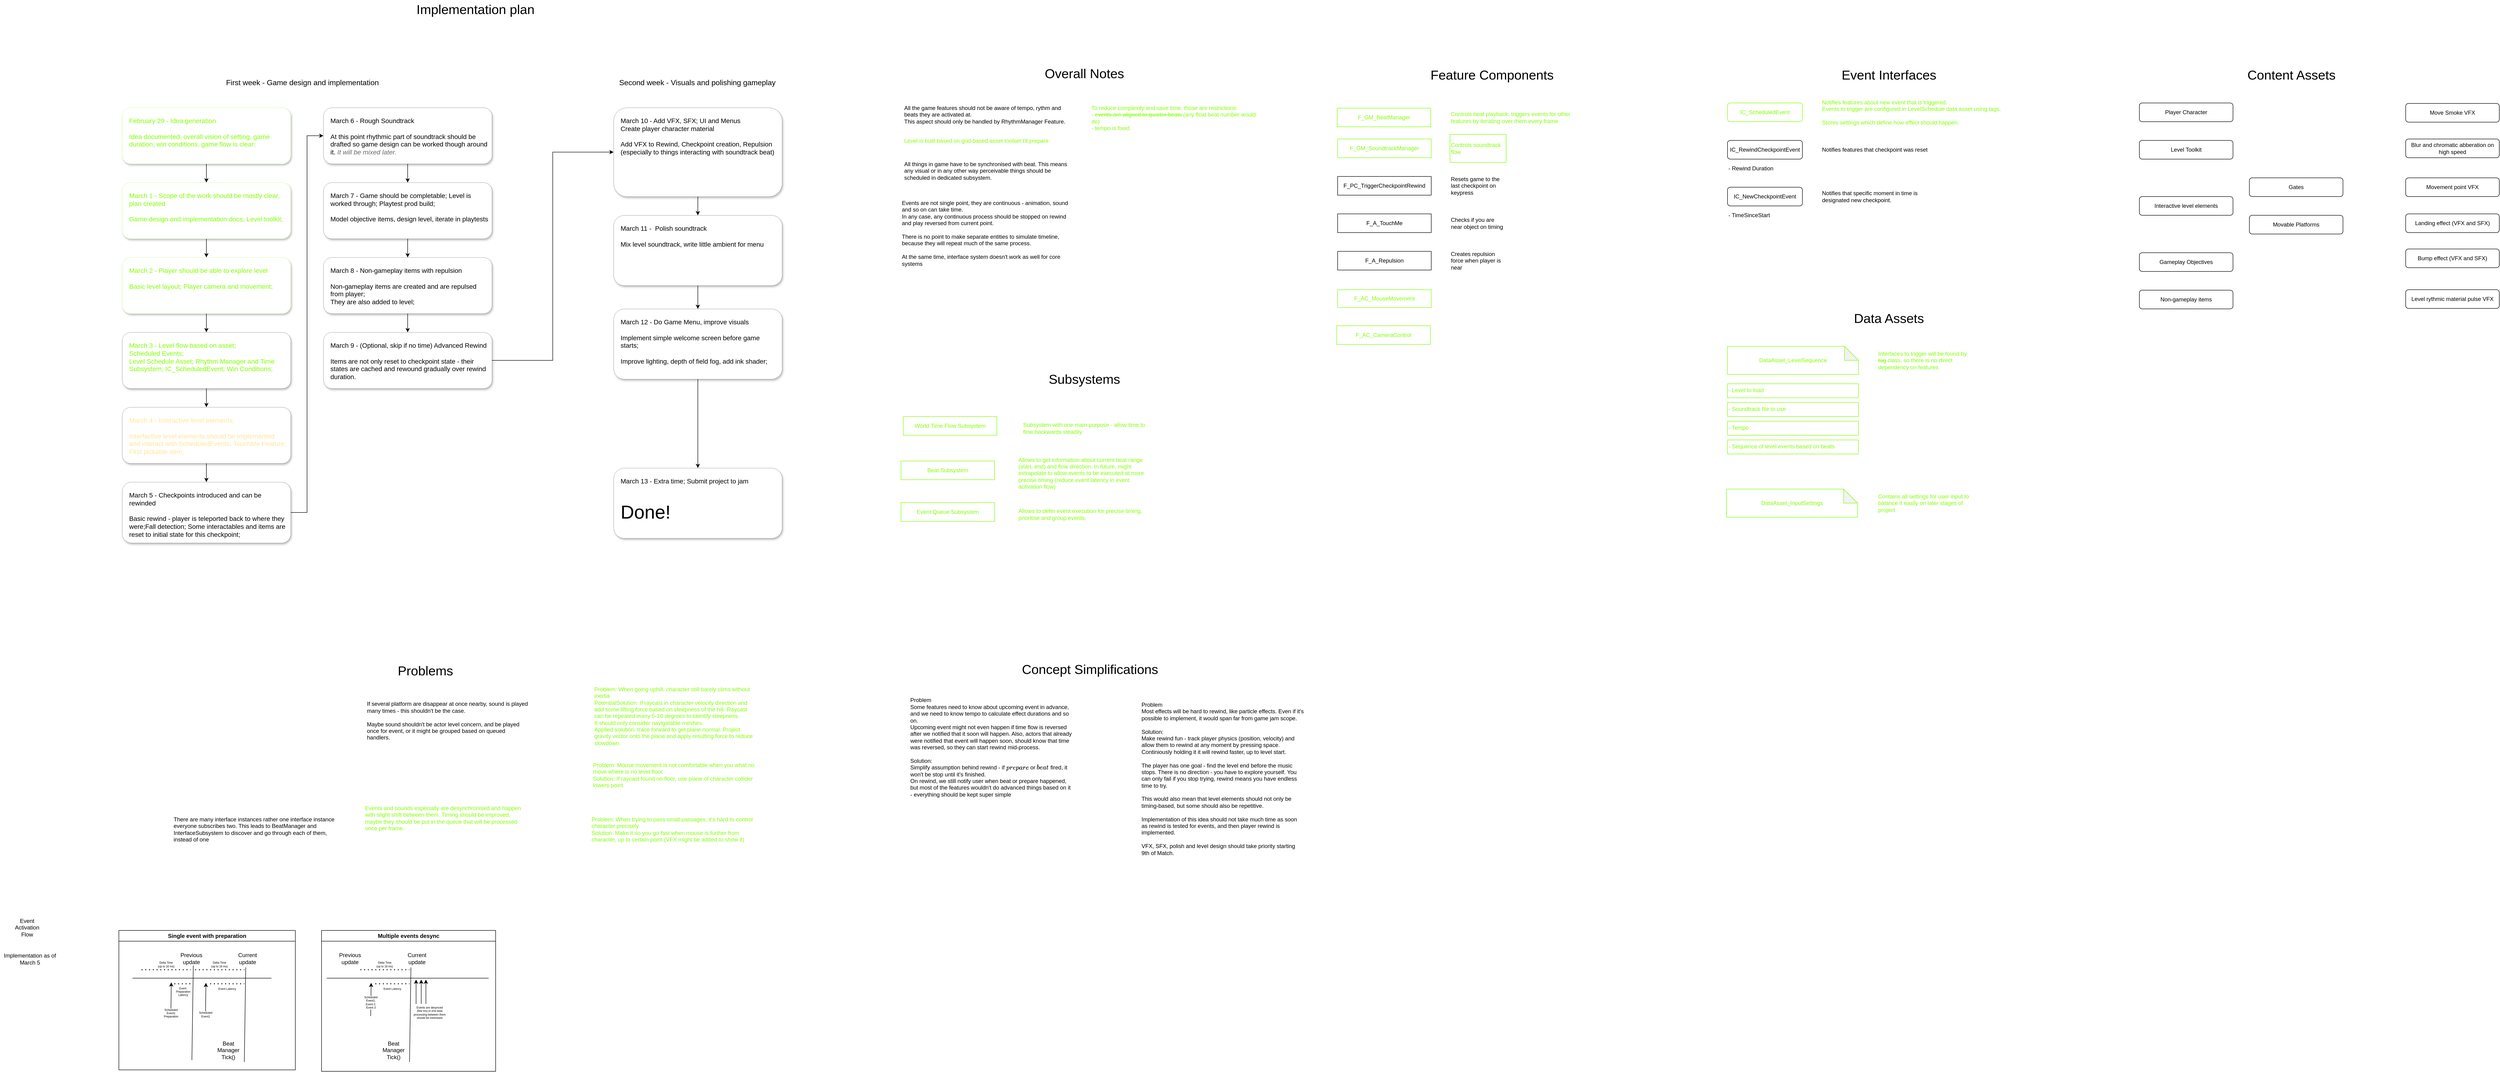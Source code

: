 <mxfile version="23.1.5" type="device">
  <diagram name="Page-1" id="owv8p-Lf1dp_q_vDyG9w">
    <mxGraphModel dx="2821" dy="2071" grid="0" gridSize="10" guides="1" tooltips="1" connect="1" arrows="1" fold="1" page="0" pageScale="1" pageWidth="850" pageHeight="1100" math="0" shadow="0">
      <root>
        <mxCell id="0" />
        <mxCell id="1" parent="0" />
        <mxCell id="0gpyr5pIwed21yI04qNp-7" value="DataAsset_LevelSequence" style="shape=note;whiteSpace=wrap;html=1;backgroundOutline=1;darkOpacity=0.05;fontColor=#80FF00;strokeColor=#80FF00;" parent="1" vertex="1">
          <mxGeometry x="1760" y="-480" width="280" height="60" as="geometry" />
        </mxCell>
        <mxCell id="0gpyr5pIwed21yI04qNp-13" value="F_GM_SoundtrackManager" style="rounded=0;whiteSpace=wrap;html=1;fontColor=#80FF00;strokeColor=#80FF00;" parent="1" vertex="1">
          <mxGeometry x="927" y="-923" width="200" height="40" as="geometry" />
        </mxCell>
        <mxCell id="0gpyr5pIwed21yI04qNp-21" value="Interfaces to trigger will be found by &lt;strike&gt;tag&lt;/strike&gt;&amp;nbsp;class, so there is no direct dependency on features" style="text;html=1;align=left;verticalAlign=middle;whiteSpace=wrap;rounded=0;fontColor=#80FF00;strokeColor=none;" parent="1" vertex="1">
          <mxGeometry x="2080" y="-480" width="210" height="60" as="geometry" />
        </mxCell>
        <mxCell id="0gpyr5pIwed21yI04qNp-25" value="IC_RewindCheckpointEvent" style="rounded=1;whiteSpace=wrap;html=1;glass=0;" parent="1" vertex="1">
          <mxGeometry x="1760" y="-920" width="160" height="40" as="geometry" />
        </mxCell>
        <mxCell id="0gpyr5pIwed21yI04qNp-26" value="F_GM_BeatManager" style="rounded=0;whiteSpace=wrap;html=1;fontColor=#80FF00;strokeColor=#80FF00;" parent="1" vertex="1">
          <mxGeometry x="926" y="-989" width="200" height="40" as="geometry" />
        </mxCell>
        <mxCell id="0gpyr5pIwed21yI04qNp-28" value="F_PC_TriggerCheckpointRewind" style="rounded=0;whiteSpace=wrap;html=1;" parent="1" vertex="1">
          <mxGeometry x="927" y="-843" width="200" height="40" as="geometry" />
        </mxCell>
        <mxCell id="0gpyr5pIwed21yI04qNp-29" value="F_A_TouchMe" style="rounded=0;whiteSpace=wrap;html=1;" parent="1" vertex="1">
          <mxGeometry x="927" y="-763" width="200" height="40" as="geometry" />
        </mxCell>
        <mxCell id="0gpyr5pIwed21yI04qNp-31" value="Checks if you are near object on timing" style="text;html=1;align=left;verticalAlign=middle;whiteSpace=wrap;rounded=0;" parent="1" vertex="1">
          <mxGeometry x="1167" y="-763" width="120" height="40" as="geometry" />
        </mxCell>
        <mxCell id="0gpyr5pIwed21yI04qNp-32" value="Resets game to the last checkpoint on keypress" style="text;html=1;align=left;verticalAlign=middle;whiteSpace=wrap;rounded=0;" parent="1" vertex="1">
          <mxGeometry x="1167" y="-853" width="120" height="60" as="geometry" />
        </mxCell>
        <mxCell id="0gpyr5pIwed21yI04qNp-33" value="Controls soundtrack flow" style="text;html=1;align=left;verticalAlign=middle;whiteSpace=wrap;rounded=0;fontColor=#80FF00;strokeColor=#80FF00;" parent="1" vertex="1">
          <mxGeometry x="1167" y="-933" width="120" height="60" as="geometry" />
        </mxCell>
        <mxCell id="0gpyr5pIwed21yI04qNp-35" value="F_A_Repulsion" style="rounded=0;whiteSpace=wrap;html=1;" parent="1" vertex="1">
          <mxGeometry x="927" y="-683" width="200" height="40" as="geometry" />
        </mxCell>
        <mxCell id="0gpyr5pIwed21yI04qNp-38" value="Creates repulsion force when player is near" style="text;html=1;align=left;verticalAlign=middle;whiteSpace=wrap;rounded=0;" parent="1" vertex="1">
          <mxGeometry x="1167" y="-683" width="120" height="40" as="geometry" />
        </mxCell>
        <mxCell id="0gpyr5pIwed21yI04qNp-39" value="IC_ScheduledEvent" style="rounded=1;whiteSpace=wrap;html=1;glass=0;strokeColor=#80FF00;fontColor=#80FF00;" parent="1" vertex="1">
          <mxGeometry x="1760" y="-1000" width="160" height="40" as="geometry" />
        </mxCell>
        <mxCell id="0gpyr5pIwed21yI04qNp-40" value="Feature Components" style="text;html=1;align=center;verticalAlign=middle;whiteSpace=wrap;rounded=0;fontSize=28;" parent="1" vertex="1">
          <mxGeometry x="1042" y="-1080" width="430" height="40" as="geometry" />
        </mxCell>
        <mxCell id="0gpyr5pIwed21yI04qNp-41" value="Event Interfaces" style="text;html=1;align=center;verticalAlign=middle;whiteSpace=wrap;rounded=0;fontSize=28;" parent="1" vertex="1">
          <mxGeometry x="1890" y="-1080" width="430" height="40" as="geometry" />
        </mxCell>
        <mxCell id="0gpyr5pIwed21yI04qNp-42" value="IC_NewCheckpointEvent" style="rounded=1;whiteSpace=wrap;html=1;glass=0;" parent="1" vertex="1">
          <mxGeometry x="1760" y="-820" width="160" height="40" as="geometry" />
        </mxCell>
        <mxCell id="0gpyr5pIwed21yI04qNp-43" value="Notifies features about new event that is triggered. &lt;br&gt;Events to trigger are configured in LevelSchedule data asset using tags.&lt;br&gt;&lt;br&gt;Stores settings which define how effect should happen." style="text;html=1;align=left;verticalAlign=middle;whiteSpace=wrap;rounded=0;fontColor=#80FF00;" parent="1" vertex="1">
          <mxGeometry x="1960" y="-1015" width="395" height="70" as="geometry" />
        </mxCell>
        <mxCell id="0gpyr5pIwed21yI04qNp-44" value="Notifies features that checkpoint was reset" style="text;html=1;align=left;verticalAlign=middle;whiteSpace=wrap;rounded=0;" parent="1" vertex="1">
          <mxGeometry x="1960" y="-920" width="250" height="40" as="geometry" />
        </mxCell>
        <mxCell id="0gpyr5pIwed21yI04qNp-45" value="Overall Notes" style="text;html=1;align=center;verticalAlign=middle;whiteSpace=wrap;rounded=0;fontSize=28;" parent="1" vertex="1">
          <mxGeometry x="266" y="-1083" width="240" height="40" as="geometry" />
        </mxCell>
        <mxCell id="0gpyr5pIwed21yI04qNp-46" value="All the game features should not be aware of tempo, rythm and beats they are activated at.&lt;br&gt;This aspect should only be handled by RhythmManager Feature." style="text;html=1;align=left;verticalAlign=top;whiteSpace=wrap;rounded=0;" parent="1" vertex="1">
          <mxGeometry x="-1" y="-1003" width="360" height="64" as="geometry" />
        </mxCell>
        <mxCell id="0gpyr5pIwed21yI04qNp-49" value="- Rewind Duration" style="text;html=1;align=left;verticalAlign=middle;whiteSpace=wrap;rounded=0;" parent="1" vertex="1">
          <mxGeometry x="1760" y="-870" width="160" height="20" as="geometry" />
        </mxCell>
        <mxCell id="0gpyr5pIwed21yI04qNp-52" value="- TimeSinceStart" style="text;html=1;align=left;verticalAlign=middle;whiteSpace=wrap;rounded=0;" parent="1" vertex="1">
          <mxGeometry x="1760" y="-770" width="160" height="20" as="geometry" />
        </mxCell>
        <mxCell id="0gpyr5pIwed21yI04qNp-53" value="Notifies that specific moment in time is designated new checkpoint." style="text;html=1;align=left;verticalAlign=middle;whiteSpace=wrap;rounded=0;" parent="1" vertex="1">
          <mxGeometry x="1960" y="-820" width="250" height="40" as="geometry" />
        </mxCell>
        <mxCell id="0gpyr5pIwed21yI04qNp-55" value="Data Assets" style="text;html=1;align=center;verticalAlign=middle;whiteSpace=wrap;rounded=0;fontSize=28;" parent="1" vertex="1">
          <mxGeometry x="1890" y="-560" width="430" height="40" as="geometry" />
        </mxCell>
        <mxCell id="0gpyr5pIwed21yI04qNp-56" value="Content Assets" style="text;html=1;align=center;verticalAlign=middle;whiteSpace=wrap;rounded=0;fontSize=28;" parent="1" vertex="1">
          <mxGeometry x="2750" y="-1080" width="430" height="40" as="geometry" />
        </mxCell>
        <mxCell id="0gpyr5pIwed21yI04qNp-57" value="Player Character" style="rounded=1;whiteSpace=wrap;html=1;" parent="1" vertex="1">
          <mxGeometry x="2640" y="-1000" width="200" height="40" as="geometry" />
        </mxCell>
        <mxCell id="0gpyr5pIwed21yI04qNp-58" value="Level Toolkit" style="rounded=1;whiteSpace=wrap;html=1;" parent="1" vertex="1">
          <mxGeometry x="2640" y="-920" width="200" height="40" as="geometry" />
        </mxCell>
        <mxCell id="0gpyr5pIwed21yI04qNp-59" value="Non-gameplay items" style="rounded=1;whiteSpace=wrap;html=1;" parent="1" vertex="1">
          <mxGeometry x="2640" y="-600" width="200" height="40" as="geometry" />
        </mxCell>
        <mxCell id="0gpyr5pIwed21yI04qNp-60" value="Gameplay Objectives" style="rounded=1;whiteSpace=wrap;html=1;" parent="1" vertex="1">
          <mxGeometry x="2640" y="-680" width="200" height="40" as="geometry" />
        </mxCell>
        <mxCell id="0gpyr5pIwed21yI04qNp-61" value="Movable Platforms" style="rounded=1;whiteSpace=wrap;html=1;" parent="1" vertex="1">
          <mxGeometry x="2875" y="-760" width="200" height="40" as="geometry" />
        </mxCell>
        <mxCell id="0gpyr5pIwed21yI04qNp-62" value="Gates" style="rounded=1;whiteSpace=wrap;html=1;" parent="1" vertex="1">
          <mxGeometry x="2875" y="-840" width="200" height="40" as="geometry" />
        </mxCell>
        <mxCell id="0gpyr5pIwed21yI04qNp-63" value="Level is built based on grid-based asset toolset I&#39;ll prepare." style="text;html=1;align=left;verticalAlign=top;whiteSpace=wrap;rounded=0;fontColor=#80FF00;" parent="1" vertex="1">
          <mxGeometry x="-1" y="-933" width="360" height="50" as="geometry" />
        </mxCell>
        <mxCell id="0gpyr5pIwed21yI04qNp-64" value="Implementation plan" style="text;html=1;align=center;verticalAlign=middle;whiteSpace=wrap;rounded=0;fontSize=28;" parent="1" vertex="1">
          <mxGeometry x="-1070" y="-1220" width="310" height="40" as="geometry" />
        </mxCell>
        <mxCell id="0gpyr5pIwed21yI04qNp-78" style="edgeStyle=orthogonalEdgeStyle;rounded=0;orthogonalLoop=1;jettySize=auto;html=1;" parent="1" source="0gpyr5pIwed21yI04qNp-66" target="0gpyr5pIwed21yI04qNp-67" edge="1">
          <mxGeometry relative="1" as="geometry" />
        </mxCell>
        <mxCell id="0gpyr5pIwed21yI04qNp-66" value="&lt;font color=&quot;#80ff00&quot; style=&quot;font-size: 14px;&quot;&gt;&lt;font style=&quot;font-size: 14px;&quot;&gt;February 29 - Idea generation&lt;/font&gt;&lt;br&gt;&lt;br&gt;Idea documented, overall vision of setting, game duration, win conditions, game flow is clear;&lt;/font&gt;" style="text;html=1;align=left;verticalAlign=top;whiteSpace=wrap;rounded=1;fontSize=14;fillColor=default;glass=0;shadow=1;strokeColor=#80FF00;strokeWidth=0.25;spacingTop=5;spacing=10;spacingLeft=5;" parent="1" vertex="1">
          <mxGeometry x="-1670" y="-990" width="360" height="120" as="geometry" />
        </mxCell>
        <mxCell id="0gpyr5pIwed21yI04qNp-79" style="edgeStyle=orthogonalEdgeStyle;rounded=0;orthogonalLoop=1;jettySize=auto;html=1;" parent="1" source="0gpyr5pIwed21yI04qNp-67" target="0gpyr5pIwed21yI04qNp-68" edge="1">
          <mxGeometry relative="1" as="geometry" />
        </mxCell>
        <mxCell id="0gpyr5pIwed21yI04qNp-67" value="&lt;font color=&quot;#80ff00&quot;&gt;&lt;font style=&quot;font-size: 14px;&quot;&gt;March 1 - &lt;/font&gt;&lt;font style=&quot;font-size: 14px;&quot;&gt;Scope of the work should be mostly clear, plan created&lt;/font&gt;&lt;br&gt;&lt;br&gt;Game design and implementation docs, Level toolkit;&lt;/font&gt;&lt;div&gt;&lt;br&gt;&lt;/div&gt;" style="text;html=1;align=left;verticalAlign=top;whiteSpace=wrap;rounded=1;fontSize=14;fillColor=default;glass=0;shadow=1;strokeColor=#80FF00;strokeWidth=0.25;spacingTop=5;spacing=10;spacingLeft=5;" parent="1" vertex="1">
          <mxGeometry x="-1670" y="-830" width="360" height="120" as="geometry" />
        </mxCell>
        <mxCell id="0gpyr5pIwed21yI04qNp-80" style="edgeStyle=orthogonalEdgeStyle;rounded=0;orthogonalLoop=1;jettySize=auto;html=1;" parent="1" source="0gpyr5pIwed21yI04qNp-68" target="0gpyr5pIwed21yI04qNp-70" edge="1">
          <mxGeometry relative="1" as="geometry" />
        </mxCell>
        <mxCell id="0gpyr5pIwed21yI04qNp-68" value="&lt;font color=&quot;#80ff00&quot;&gt;March 2 - Player should be able to explore level&lt;br&gt;&lt;br&gt;Basic level layout; Player camera and movement; &lt;/font&gt;&lt;div&gt;&lt;br&gt;&lt;/div&gt;" style="text;html=1;align=left;verticalAlign=top;whiteSpace=wrap;rounded=1;fontSize=14;fillColor=default;glass=0;shadow=1;strokeColor=#80FF00;strokeWidth=0.25;spacingTop=5;spacing=10;spacingLeft=5;" parent="1" vertex="1">
          <mxGeometry x="-1670" y="-670" width="360" height="120" as="geometry" />
        </mxCell>
        <mxCell id="0gpyr5pIwed21yI04qNp-81" style="edgeStyle=orthogonalEdgeStyle;rounded=0;orthogonalLoop=1;jettySize=auto;html=1;" parent="1" source="0gpyr5pIwed21yI04qNp-70" target="0gpyr5pIwed21yI04qNp-72" edge="1">
          <mxGeometry relative="1" as="geometry" />
        </mxCell>
        <mxCell id="0gpyr5pIwed21yI04qNp-70" value="&lt;font color=&quot;#80ff00&quot;&gt;March 3 - Level flow based on asset;&lt;br&gt;Scheduled Events;&lt;/font&gt;&amp;nbsp;&lt;br&gt;&lt;font color=&quot;#80ff00&quot;&gt;Level Schedule Asset; Rhythm Manager and Time Subsystem; IC_ScheduledEvent; Win Conditions;&amp;nbsp;&lt;/font&gt;" style="text;html=1;align=left;verticalAlign=top;whiteSpace=wrap;rounded=1;fontSize=14;fillColor=default;glass=0;shadow=1;strokeColor=default;strokeWidth=0.25;spacingTop=5;spacing=10;spacingLeft=5;" parent="1" vertex="1">
          <mxGeometry x="-1670" y="-510" width="360" height="120" as="geometry" />
        </mxCell>
        <mxCell id="0gpyr5pIwed21yI04qNp-85" style="edgeStyle=orthogonalEdgeStyle;rounded=0;orthogonalLoop=1;jettySize=auto;html=1;" parent="1" source="0gpyr5pIwed21yI04qNp-72" target="0gpyr5pIwed21yI04qNp-84" edge="1">
          <mxGeometry relative="1" as="geometry" />
        </mxCell>
        <mxCell id="0gpyr5pIwed21yI04qNp-72" value="March 4 - Interactive level elements;&lt;br&gt;&lt;br&gt;Interfactive level elements should be implemented and interact with ScheduledEvents; TouchMe Feature; First pickable item;" style="text;html=1;align=left;verticalAlign=top;whiteSpace=wrap;rounded=1;fontSize=14;fillColor=default;glass=0;shadow=1;strokeColor=default;strokeWidth=0.25;spacingTop=5;spacing=10;spacingLeft=5;fontColor=#FFE599;" parent="1" vertex="1">
          <mxGeometry x="-1670" y="-350" width="360" height="120" as="geometry" />
        </mxCell>
        <mxCell id="0gpyr5pIwed21yI04qNp-75" value="Interactive level elements" style="rounded=1;whiteSpace=wrap;html=1;" parent="1" vertex="1">
          <mxGeometry x="2640" y="-800" width="200" height="40" as="geometry" />
        </mxCell>
        <mxCell id="0gpyr5pIwed21yI04qNp-82" value="First week - Game design and implementation" style="text;html=1;align=left;verticalAlign=top;whiteSpace=wrap;rounded=0;fontSize=16;" parent="1" vertex="1">
          <mxGeometry x="-1450" y="-1060" width="360" height="40" as="geometry" />
        </mxCell>
        <mxCell id="0gpyr5pIwed21yI04qNp-83" value="Second week - Visuals and polishing gameplay" style="text;html=1;align=left;verticalAlign=top;whiteSpace=wrap;rounded=0;fontSize=16;" parent="1" vertex="1">
          <mxGeometry x="-610" y="-1060" width="360" height="40" as="geometry" />
        </mxCell>
        <mxCell id="0gpyr5pIwed21yI04qNp-87" style="edgeStyle=orthogonalEdgeStyle;rounded=0;orthogonalLoop=1;jettySize=auto;html=1;entryX=0;entryY=0.5;entryDx=0;entryDy=0;" parent="1" source="0gpyr5pIwed21yI04qNp-84" target="0gpyr5pIwed21yI04qNp-88" edge="1">
          <mxGeometry relative="1" as="geometry">
            <mxPoint x="-1190" y="-930" as="targetPoint" />
          </mxGeometry>
        </mxCell>
        <mxCell id="0gpyr5pIwed21yI04qNp-84" value="March 5 - Checkpoints introduced and can be rewinded&lt;br&gt;&lt;br&gt;Basic rewind - player is teleported back to where they were;Fall detection;&amp;nbsp;Some interactables and items are reset to initial state for this checkpoint;" style="text;html=1;align=left;verticalAlign=top;whiteSpace=wrap;rounded=1;fontSize=14;fillColor=default;glass=0;shadow=1;strokeColor=default;strokeWidth=0.25;spacingTop=5;spacing=10;spacingLeft=5;" parent="1" vertex="1">
          <mxGeometry x="-1670" y="-190" width="360" height="130" as="geometry" />
        </mxCell>
        <mxCell id="0gpyr5pIwed21yI04qNp-107" style="edgeStyle=orthogonalEdgeStyle;rounded=0;orthogonalLoop=1;jettySize=auto;html=1;" parent="1" source="0gpyr5pIwed21yI04qNp-88" target="0gpyr5pIwed21yI04qNp-104" edge="1">
          <mxGeometry relative="1" as="geometry" />
        </mxCell>
        <mxCell id="0gpyr5pIwed21yI04qNp-88" value="March 6 - Rough Soundtrack&lt;br&gt;&lt;br&gt;At this point rhythmic part of soundtrack should be drafted so game design can be worked though around it.&amp;nbsp;&lt;i&gt;&lt;font color=&quot;#696969&quot;&gt;It will be mixed later.&lt;/font&gt;&lt;/i&gt;&lt;br&gt;&lt;div&gt;&lt;br&gt;&lt;/div&gt;" style="text;html=1;align=left;verticalAlign=top;whiteSpace=wrap;rounded=1;fontSize=14;fillColor=default;glass=0;shadow=1;strokeColor=default;strokeWidth=0.25;spacingTop=5;spacing=10;spacingLeft=5;" parent="1" vertex="1">
          <mxGeometry x="-1240" y="-990" width="360" height="120" as="geometry" />
        </mxCell>
        <mxCell id="0gpyr5pIwed21yI04qNp-92" style="edgeStyle=orthogonalEdgeStyle;rounded=0;orthogonalLoop=1;jettySize=auto;html=1;entryX=0.5;entryY=0;entryDx=0;entryDy=0;" parent="1" source="0gpyr5pIwed21yI04qNp-90" target="0gpyr5pIwed21yI04qNp-93" edge="1">
          <mxGeometry relative="1" as="geometry">
            <mxPoint x="-1060" y="-670" as="targetPoint" />
          </mxGeometry>
        </mxCell>
        <mxCell id="0gpyr5pIwed21yI04qNp-90" value="March 8 - Non-gameplay items with repulsion&lt;br&gt;&lt;br&gt;Non-gameplay items are created and are repulsed from player;&lt;br&gt;They are also added to level;" style="text;html=1;align=left;verticalAlign=top;whiteSpace=wrap;rounded=1;fontSize=14;fillColor=default;glass=0;shadow=1;strokeColor=default;strokeWidth=0.25;spacingTop=5;spacing=10;spacingLeft=5;" parent="1" vertex="1">
          <mxGeometry x="-1240" y="-670" width="360" height="120" as="geometry" />
        </mxCell>
        <mxCell id="0gpyr5pIwed21yI04qNp-110" style="edgeStyle=orthogonalEdgeStyle;rounded=0;orthogonalLoop=1;jettySize=auto;html=1;entryX=0;entryY=0.5;entryDx=0;entryDy=0;" parent="1" source="0gpyr5pIwed21yI04qNp-93" target="0gpyr5pIwed21yI04qNp-109" edge="1">
          <mxGeometry relative="1" as="geometry" />
        </mxCell>
        <mxCell id="0gpyr5pIwed21yI04qNp-93" value="March 9 - (Optional, skip if no time) Advanced Rewind&lt;br&gt;&lt;br&gt;Items are not only reset to checkpoint state - their states are cached and rewound gradually over rewind duration." style="text;html=1;align=left;verticalAlign=top;whiteSpace=wrap;rounded=1;fontSize=14;fillColor=default;glass=0;shadow=1;strokeColor=default;strokeWidth=0.25;spacingTop=5;spacing=10;spacingLeft=5;" parent="1" vertex="1">
          <mxGeometry x="-1240" y="-510" width="360" height="120" as="geometry" />
        </mxCell>
        <mxCell id="0gpyr5pIwed21yI04qNp-94" value="All things in game have to be synchronised with beat. This means any visual or in any other way perceivable things should be scheduled in dedicated subsystem." style="text;html=1;align=left;verticalAlign=top;whiteSpace=wrap;rounded=0;" parent="1" vertex="1">
          <mxGeometry x="-1" y="-883" width="360" height="60" as="geometry" />
        </mxCell>
        <mxCell id="0gpyr5pIwed21yI04qNp-96" value="- Level to load&lt;div&gt;&lt;br&gt;&lt;/div&gt;" style="text;html=1;align=left;verticalAlign=top;whiteSpace=wrap;rounded=0;fontColor=#80FF00;strokeColor=#80FF00;" parent="1" vertex="1">
          <mxGeometry x="1760" y="-400" width="280" height="30" as="geometry" />
        </mxCell>
        <mxCell id="0gpyr5pIwed21yI04qNp-97" value="- Soundtrack file to use" style="text;html=1;align=left;verticalAlign=top;whiteSpace=wrap;rounded=0;fontColor=#80FF00;strokeColor=#80FF00;" parent="1" vertex="1">
          <mxGeometry x="1760" y="-360" width="280" height="30" as="geometry" />
        </mxCell>
        <mxCell id="0gpyr5pIwed21yI04qNp-98" value="- Sequence of level events based on beats" style="text;html=1;align=left;verticalAlign=top;whiteSpace=wrap;rounded=0;fontColor=#80FF00;strokeColor=#80FF00;" parent="1" vertex="1">
          <mxGeometry x="1760" y="-280" width="280" height="30" as="geometry" />
        </mxCell>
        <mxCell id="0gpyr5pIwed21yI04qNp-99" value="- Tempo" style="text;html=1;align=left;verticalAlign=top;whiteSpace=wrap;rounded=0;fontColor=#80FF00;strokeColor=#80FF00;" parent="1" vertex="1">
          <mxGeometry x="1760" y="-320" width="280" height="30" as="geometry" />
        </mxCell>
        <mxCell id="0gpyr5pIwed21yI04qNp-100" value="To reduce complexity and save time, those are restrictions:&lt;br&gt;-&amp;nbsp;&lt;strike&gt;events are aligned to quarter beats&lt;/strike&gt;&amp;nbsp;(any float beat number would do)&lt;br&gt;- tempo is fixed&amp;nbsp;" style="text;html=1;align=left;verticalAlign=top;whiteSpace=wrap;rounded=0;fontColor=#80FF00;" parent="1" vertex="1">
          <mxGeometry x="399" y="-1003" width="360" height="67" as="geometry" />
        </mxCell>
        <mxCell id="0gpyr5pIwed21yI04qNp-108" value="" style="edgeStyle=orthogonalEdgeStyle;rounded=0;orthogonalLoop=1;jettySize=auto;html=1;" parent="1" source="0gpyr5pIwed21yI04qNp-104" target="0gpyr5pIwed21yI04qNp-90" edge="1">
          <mxGeometry relative="1" as="geometry" />
        </mxCell>
        <mxCell id="0gpyr5pIwed21yI04qNp-104" value="March 7 - Game should be completable; Level is worked through; Playtest prod build;&lt;br&gt;&lt;div&gt;&lt;br&gt;&lt;/div&gt;&lt;div&gt;Model objective items, design level, iterate in playtests&lt;/div&gt;" style="text;html=1;align=left;verticalAlign=top;whiteSpace=wrap;rounded=1;fontSize=14;fillColor=default;glass=0;shadow=1;strokeColor=default;strokeWidth=0.25;spacingTop=5;spacing=10;spacingLeft=5;" parent="1" vertex="1">
          <mxGeometry x="-1240" y="-830" width="360" height="120" as="geometry" />
        </mxCell>
        <mxCell id="0gpyr5pIwed21yI04qNp-115" style="edgeStyle=orthogonalEdgeStyle;rounded=0;orthogonalLoop=1;jettySize=auto;html=1;entryX=0.5;entryY=0;entryDx=0;entryDy=0;" parent="1" source="0gpyr5pIwed21yI04qNp-109" target="0gpyr5pIwed21yI04qNp-113" edge="1">
          <mxGeometry relative="1" as="geometry" />
        </mxCell>
        <mxCell id="0gpyr5pIwed21yI04qNp-109" value="March 10 - Add VFX, SFX; UI and Menus&lt;br&gt;Create player character material&lt;br&gt;&lt;br&gt;Add VFX to Rewind, Checkpoint creation, Repulsion (especially to things interacting with soundtrack beat)&lt;br&gt;&lt;div&gt;&lt;br&gt;&lt;/div&gt;" style="text;html=1;align=left;verticalAlign=top;whiteSpace=wrap;rounded=1;fontSize=14;fillColor=default;glass=0;shadow=1;strokeColor=default;strokeWidth=0.25;spacingTop=5;spacing=10;spacingLeft=5;" parent="1" vertex="1">
          <mxGeometry x="-620" y="-990" width="360" height="190" as="geometry" />
        </mxCell>
        <mxCell id="0gpyr5pIwed21yI04qNp-118" style="edgeStyle=orthogonalEdgeStyle;rounded=0;orthogonalLoop=1;jettySize=auto;html=1;entryX=0.5;entryY=0;entryDx=0;entryDy=0;" parent="1" source="0gpyr5pIwed21yI04qNp-113" target="0gpyr5pIwed21yI04qNp-116" edge="1">
          <mxGeometry relative="1" as="geometry" />
        </mxCell>
        <mxCell id="0gpyr5pIwed21yI04qNp-113" value="March 11 -&amp;nbsp; Polish soundtrack&lt;br&gt;&lt;br&gt;Mix level soundtrack, write little ambient for menu" style="text;html=1;align=left;verticalAlign=top;whiteSpace=wrap;rounded=1;fontSize=14;fillColor=default;glass=0;shadow=1;strokeColor=default;strokeWidth=0.25;spacingTop=5;spacing=10;spacingLeft=5;" parent="1" vertex="1">
          <mxGeometry x="-620" y="-760" width="360" height="150" as="geometry" />
        </mxCell>
        <mxCell id="0gpyr5pIwed21yI04qNp-119" style="edgeStyle=orthogonalEdgeStyle;rounded=0;orthogonalLoop=1;jettySize=auto;html=1;entryX=0.5;entryY=0;entryDx=0;entryDy=0;" parent="1" source="0gpyr5pIwed21yI04qNp-116" target="0gpyr5pIwed21yI04qNp-120" edge="1">
          <mxGeometry relative="1" as="geometry">
            <mxPoint x="-440" y="-220" as="targetPoint" />
          </mxGeometry>
        </mxCell>
        <mxCell id="0gpyr5pIwed21yI04qNp-116" value="March 12 - Do Game Menu, improve visuals&lt;br&gt;&lt;br&gt;&lt;div&gt;Implement simple welcome screen before game starts;&lt;/div&gt;&lt;div&gt;&lt;br&gt;&lt;/div&gt;&lt;div&gt;Improve lighting, depth of field fog, add ink shader;&lt;br&gt;&lt;/div&gt;" style="text;html=1;align=left;verticalAlign=top;whiteSpace=wrap;rounded=1;fontSize=14;fillColor=default;glass=0;shadow=1;strokeColor=default;strokeWidth=0.25;spacingTop=5;spacing=10;spacingLeft=5;" parent="1" vertex="1">
          <mxGeometry x="-620" y="-560" width="360" height="150" as="geometry" />
        </mxCell>
        <mxCell id="0gpyr5pIwed21yI04qNp-120" value="March 13&amp;nbsp;- Extra time; Submit project to jam&lt;br&gt;&lt;br&gt;&lt;br&gt;&lt;div style=&quot;&quot;&gt;&lt;span style=&quot;background-color: initial; font-size: 40px;&quot;&gt;Done!&lt;/span&gt;&lt;/div&gt;" style="text;html=1;align=left;verticalAlign=top;whiteSpace=wrap;rounded=1;fontSize=14;fillColor=default;glass=0;shadow=1;strokeColor=default;strokeWidth=0.25;spacingTop=5;spacing=10;spacingLeft=5;" parent="1" vertex="1">
          <mxGeometry x="-620" y="-220" width="360" height="150" as="geometry" />
        </mxCell>
        <mxCell id="EbccCRgriFr5bWuw-MQq-2" value="F_AC_MouseMovement" style="rounded=0;whiteSpace=wrap;html=1;strokeColor=#80FF00;fontColor=#80FF00;" parent="1" vertex="1">
          <mxGeometry x="927" y="-601" width="200" height="38" as="geometry" />
        </mxCell>
        <mxCell id="EbccCRgriFr5bWuw-MQq-3" value="F_AC_CameraControl" style="rounded=0;whiteSpace=wrap;html=1;strokeColor=#80FF00;fontColor=#80FF00;" parent="1" vertex="1">
          <mxGeometry x="925" y="-524" width="200" height="40" as="geometry" />
        </mxCell>
        <mxCell id="EbccCRgriFr5bWuw-MQq-4" value="Controls beat playback, triggers events for other features by iterating over them every frame" style="text;html=1;align=left;verticalAlign=middle;whiteSpace=wrap;rounded=0;fontColor=#80FF00;" parent="1" vertex="1">
          <mxGeometry x="1167" y="-999" width="279" height="60" as="geometry" />
        </mxCell>
        <mxCell id="EbccCRgriFr5bWuw-MQq-5" value="DataAsset_InputSettings" style="shape=note;whiteSpace=wrap;html=1;backgroundOutline=1;darkOpacity=0.05;fontColor=#80FF00;strokeColor=#80FF00;" parent="1" vertex="1">
          <mxGeometry x="1758" y="-175" width="280" height="60" as="geometry" />
        </mxCell>
        <mxCell id="EbccCRgriFr5bWuw-MQq-6" value="Contains all settings for user input to balance it easily on later stages of project" style="text;html=1;align=left;verticalAlign=middle;whiteSpace=wrap;rounded=0;fontColor=#80FF00;strokeColor=none;" parent="1" vertex="1">
          <mxGeometry x="2080" y="-175" width="210" height="60" as="geometry" />
        </mxCell>
        <mxCell id="EbccCRgriFr5bWuw-MQq-7" value="Subsystems" style="text;html=1;align=center;verticalAlign=middle;whiteSpace=wrap;rounded=0;fontSize=28;" parent="1" vertex="1">
          <mxGeometry x="171" y="-430" width="430" height="40" as="geometry" />
        </mxCell>
        <mxCell id="EbccCRgriFr5bWuw-MQq-8" value="World Time Flow Subsystem" style="rounded=0;whiteSpace=wrap;html=1;fontColor=#80FF00;strokeColor=#80FF00;" parent="1" vertex="1">
          <mxGeometry x="-1" y="-330" width="200" height="40" as="geometry" />
        </mxCell>
        <mxCell id="EbccCRgriFr5bWuw-MQq-9" value="Subsystem with one main purpose - allow time to flow backwards steadily" style="text;html=1;align=left;verticalAlign=middle;whiteSpace=wrap;rounded=0;fontColor=#80FF00;" parent="1" vertex="1">
          <mxGeometry x="253" y="-335" width="282" height="60" as="geometry" />
        </mxCell>
        <mxCell id="PKnEZbOWq2XSmy1zuEi0-1" value="Problems" style="text;html=1;align=center;verticalAlign=middle;whiteSpace=wrap;rounded=0;fontSize=28;" parent="1" vertex="1">
          <mxGeometry x="-1177" y="193" width="310" height="40" as="geometry" />
        </mxCell>
        <mxCell id="PKnEZbOWq2XSmy1zuEi0-3" value="Events and sounds especially are desynchronised and happen with slight shift between them. Timing should be improved, maybe they should be put in the queue that will be processed once per frame.&amp;nbsp;" style="text;html=1;align=left;verticalAlign=middle;whiteSpace=wrap;rounded=0;fontColor=#80FF00;" parent="1" vertex="1">
          <mxGeometry x="-1153" y="495" width="349" height="65" as="geometry" />
        </mxCell>
        <mxCell id="PKnEZbOWq2XSmy1zuEi0-5" value="Problem&lt;br&gt;Some features need to know about upcoming event in advance, and we need to know tempo to calculate effect durations and so on.&amp;nbsp;&amp;nbsp;&lt;br&gt;Upcoming event might not even happen if time flow is reversed after we notified that it soon will happen. Also, actors that already were notified that event will happen soon, should know that time was reversed, so they can start rewind mid-process.&lt;br&gt;&lt;br&gt;Solution:&lt;br&gt;Simplify assumption behind rewind - if `prepare` or `beat` fired, it won&#39;t be stop until it&#39;s finished.&amp;nbsp;&lt;br&gt;On rewind, we still notify user when beat or prepare happened, but most of the features wouldn&#39;t do advanced things based on it - everything should be kept super simple&lt;br&gt;&lt;div&gt;&lt;br&gt;&lt;/div&gt;" style="text;html=1;align=left;verticalAlign=middle;whiteSpace=wrap;rounded=0;" parent="1" vertex="1">
          <mxGeometry x="12" y="273" width="349" height="222" as="geometry" />
        </mxCell>
        <mxCell id="PKnEZbOWq2XSmy1zuEi0-6" value="If several platform are disappear at once nearby, sound is played many times - this shouldn&#39;t be the case.&lt;br&gt;&lt;br&gt;Maybe sound shouldn&#39;t be actor level concern, and be played once for event, or it might be grouped based on queued handlers." style="text;html=1;align=left;verticalAlign=middle;whiteSpace=wrap;rounded=0;" parent="1" vertex="1">
          <mxGeometry x="-1149" y="266" width="349" height="108" as="geometry" />
        </mxCell>
        <mxCell id="PKnEZbOWq2XSmy1zuEi0-7" value="" style="endArrow=none;html=1;rounded=0;" parent="1" edge="1">
          <mxGeometry width="50" height="50" relative="1" as="geometry">
            <mxPoint x="-1233" y="870" as="sourcePoint" />
            <mxPoint x="-887" y="870" as="targetPoint" />
          </mxGeometry>
        </mxCell>
        <mxCell id="PKnEZbOWq2XSmy1zuEi0-8" value="Event Activation Flow" style="text;html=1;align=center;verticalAlign=middle;whiteSpace=wrap;rounded=0;" parent="1" vertex="1">
          <mxGeometry x="-1903" y="733" width="60" height="57" as="geometry" />
        </mxCell>
        <mxCell id="PKnEZbOWq2XSmy1zuEi0-10" value="Implementation as of March 5" style="text;html=1;align=center;verticalAlign=middle;whiteSpace=wrap;rounded=0;" parent="1" vertex="1">
          <mxGeometry x="-1931" y="814" width="128" height="30" as="geometry" />
        </mxCell>
        <mxCell id="PKnEZbOWq2XSmy1zuEi0-11" value="" style="endArrow=none;dashed=1;html=1;dashPattern=1 3;strokeWidth=2;rounded=0;" parent="1" edge="1">
          <mxGeometry width="50" height="50" relative="1" as="geometry">
            <mxPoint x="-1161" y="852" as="sourcePoint" />
            <mxPoint x="-1056" y="852" as="targetPoint" />
          </mxGeometry>
        </mxCell>
        <mxCell id="PKnEZbOWq2XSmy1zuEi0-12" value="Previous update" style="text;html=1;align=center;verticalAlign=middle;whiteSpace=wrap;rounded=0;" parent="1" vertex="1">
          <mxGeometry x="-1213" y="814" width="60" height="27" as="geometry" />
        </mxCell>
        <mxCell id="PKnEZbOWq2XSmy1zuEi0-13" value="Current update" style="text;html=1;align=center;verticalAlign=middle;whiteSpace=wrap;rounded=0;" parent="1" vertex="1">
          <mxGeometry x="-1070" y="814" width="60" height="27" as="geometry" />
        </mxCell>
        <mxCell id="PKnEZbOWq2XSmy1zuEi0-14" value="&lt;font style=&quot;font-size: 6px;&quot;&gt;Delta Time &lt;br&gt;(up to 16 ms)&lt;/font&gt;" style="text;html=1;align=center;verticalAlign=middle;whiteSpace=wrap;rounded=0;fontSize=6;" parent="1" vertex="1">
          <mxGeometry x="-1139" y="826" width="60" height="30" as="geometry" />
        </mxCell>
        <mxCell id="PKnEZbOWq2XSmy1zuEi0-16" value="" style="endArrow=classic;html=1;rounded=0;" parent="1" edge="1">
          <mxGeometry width="50" height="50" relative="1" as="geometry">
            <mxPoint x="-1139" y="951" as="sourcePoint" />
            <mxPoint x="-1138" y="880" as="targetPoint" />
          </mxGeometry>
        </mxCell>
        <mxCell id="PKnEZbOWq2XSmy1zuEi0-17" value="Scheduled&lt;br style=&quot;font-size: 6px;&quot;&gt;Event1, &lt;br style=&quot;font-size: 6px;&quot;&gt;Event 2, &lt;br style=&quot;font-size: 6px;&quot;&gt;Event 3" style="edgeLabel;html=1;align=center;verticalAlign=middle;resizable=0;points=[];fontSize=6;" parent="PKnEZbOWq2XSmy1zuEi0-16" vertex="1" connectable="0">
          <mxGeometry x="0.26" y="1" relative="1" as="geometry">
            <mxPoint y="15" as="offset" />
          </mxGeometry>
        </mxCell>
        <mxCell id="PKnEZbOWq2XSmy1zuEi0-18" value="" style="endArrow=none;dashed=1;html=1;dashPattern=1 3;strokeWidth=2;rounded=0;" parent="1" edge="1">
          <mxGeometry width="50" height="50" relative="1" as="geometry">
            <mxPoint x="-1129" y="882" as="sourcePoint" />
            <mxPoint x="-1056" y="882" as="targetPoint" />
          </mxGeometry>
        </mxCell>
        <mxCell id="PKnEZbOWq2XSmy1zuEi0-19" value="&lt;font style=&quot;&quot;&gt;&lt;font style=&quot;font-size: 6px;&quot;&gt;Event Latency&lt;/font&gt;&lt;br&gt;&lt;/font&gt;" style="edgeLabel;html=1;align=center;verticalAlign=middle;resizable=0;points=[];" parent="PKnEZbOWq2XSmy1zuEi0-18" vertex="1" connectable="0">
          <mxGeometry x="0.172" y="1" relative="1" as="geometry">
            <mxPoint x="-7" y="10" as="offset" />
          </mxGeometry>
        </mxCell>
        <mxCell id="PKnEZbOWq2XSmy1zuEi0-21" value="" style="endArrow=none;html=1;rounded=0;" parent="1" edge="1">
          <mxGeometry width="50" height="50" relative="1" as="geometry">
            <mxPoint x="-1056" y="1049" as="sourcePoint" />
            <mxPoint x="-1053" y="847" as="targetPoint" />
          </mxGeometry>
        </mxCell>
        <mxCell id="PKnEZbOWq2XSmy1zuEi0-22" value="Beat Manager Tick()" style="text;html=1;align=center;verticalAlign=middle;whiteSpace=wrap;rounded=0;" parent="1" vertex="1">
          <mxGeometry x="-1120" y="997" width="60" height="54" as="geometry" />
        </mxCell>
        <mxCell id="PKnEZbOWq2XSmy1zuEi0-29" value="There are many interface instances rather one interface instance everyone subscribes two. This leads to BeatManager and InterfaceSubsystem to discover and go through each of them, instead of one&amp;nbsp;" style="text;html=1;align=left;verticalAlign=middle;whiteSpace=wrap;rounded=0;" parent="1" vertex="1">
          <mxGeometry x="-1562" y="498" width="349" height="108" as="geometry" />
        </mxCell>
        <mxCell id="PKnEZbOWq2XSmy1zuEi0-33" value="Problem: Mouse movement is not comfortable when you what no move where is no level floor&lt;br&gt;Solution: If raycast found no floor, use plane of character collider lowers point" style="text;html=1;align=left;verticalAlign=middle;whiteSpace=wrap;rounded=0;fontColor=#80FF00;" parent="1" vertex="1">
          <mxGeometry x="-666" y="382" width="349" height="108" as="geometry" />
        </mxCell>
        <mxCell id="PKnEZbOWq2XSmy1zuEi0-34" value="Problem: When going uphill, character still barely clims without inertia&lt;br&gt;PotentialSolution: If raycast in character velocity direction and add some lifting force based on steepness of the hill. Raycast can be repeated every 5-10 degrees to identify steepness.&lt;br&gt;It should only consider navigatable meshes.&lt;br&gt;Applied solution: trace forward to get plane normal. Project gravity vector onto the plane and apply resulting force to reduce slowdown." style="text;html=1;align=left;verticalAlign=middle;whiteSpace=wrap;rounded=0;fontColor=#80FF00;" parent="1" vertex="1">
          <mxGeometry x="-663" y="233" width="349" height="153.5" as="geometry" />
        </mxCell>
        <mxCell id="PKnEZbOWq2XSmy1zuEi0-36" value="" style="endArrow=none;html=1;rounded=0;" parent="1" edge="1">
          <mxGeometry width="50" height="50" relative="1" as="geometry">
            <mxPoint x="-1648" y="870" as="sourcePoint" />
            <mxPoint x="-1351" y="870" as="targetPoint" />
          </mxGeometry>
        </mxCell>
        <mxCell id="PKnEZbOWq2XSmy1zuEi0-37" value="" style="endArrow=none;dashed=1;html=1;dashPattern=1 3;strokeWidth=2;rounded=0;" parent="1" edge="1">
          <mxGeometry width="50" height="50" relative="1" as="geometry">
            <mxPoint x="-1514" y="852" as="sourcePoint" />
            <mxPoint x="-1409" y="852" as="targetPoint" />
          </mxGeometry>
        </mxCell>
        <mxCell id="PKnEZbOWq2XSmy1zuEi0-38" value="Previous update" style="text;html=1;align=center;verticalAlign=middle;whiteSpace=wrap;rounded=0;" parent="1" vertex="1">
          <mxGeometry x="-1552" y="814" width="60" height="27" as="geometry" />
        </mxCell>
        <mxCell id="PKnEZbOWq2XSmy1zuEi0-39" value="Current update" style="text;html=1;align=center;verticalAlign=middle;whiteSpace=wrap;rounded=0;" parent="1" vertex="1">
          <mxGeometry x="-1432" y="814" width="60" height="27" as="geometry" />
        </mxCell>
        <mxCell id="PKnEZbOWq2XSmy1zuEi0-40" value="&lt;font style=&quot;font-size: 6px;&quot;&gt;Delta Time &lt;br&gt;(up to 16 ms)&lt;/font&gt;" style="text;html=1;align=center;verticalAlign=middle;whiteSpace=wrap;rounded=0;fontSize=6;" parent="1" vertex="1">
          <mxGeometry x="-1492" y="826" width="60" height="30" as="geometry" />
        </mxCell>
        <mxCell id="PKnEZbOWq2XSmy1zuEi0-41" value="" style="endArrow=classic;html=1;rounded=0;" parent="1" edge="1">
          <mxGeometry width="50" height="50" relative="1" as="geometry">
            <mxPoint x="-1492" y="951" as="sourcePoint" />
            <mxPoint x="-1491" y="880" as="targetPoint" />
          </mxGeometry>
        </mxCell>
        <mxCell id="PKnEZbOWq2XSmy1zuEi0-42" value="Scheduled&lt;br style=&quot;font-size: 6px;&quot;&gt;Event1" style="edgeLabel;html=1;align=center;verticalAlign=middle;resizable=0;points=[];fontSize=6;" parent="PKnEZbOWq2XSmy1zuEi0-41" vertex="1" connectable="0">
          <mxGeometry x="0.26" y="1" relative="1" as="geometry">
            <mxPoint y="41" as="offset" />
          </mxGeometry>
        </mxCell>
        <mxCell id="PKnEZbOWq2XSmy1zuEi0-43" value="" style="endArrow=none;dashed=1;html=1;dashPattern=1 3;strokeWidth=2;rounded=0;" parent="1" edge="1">
          <mxGeometry width="50" height="50" relative="1" as="geometry">
            <mxPoint x="-1482" y="882" as="sourcePoint" />
            <mxPoint x="-1409" y="882" as="targetPoint" />
          </mxGeometry>
        </mxCell>
        <mxCell id="PKnEZbOWq2XSmy1zuEi0-44" value="&lt;font style=&quot;&quot;&gt;&lt;font style=&quot;font-size: 6px;&quot;&gt;Event Latency&lt;/font&gt;&lt;br&gt;&lt;/font&gt;" style="edgeLabel;html=1;align=center;verticalAlign=middle;resizable=0;points=[];" parent="PKnEZbOWq2XSmy1zuEi0-43" vertex="1" connectable="0">
          <mxGeometry x="0.172" y="1" relative="1" as="geometry">
            <mxPoint x="-7" y="10" as="offset" />
          </mxGeometry>
        </mxCell>
        <mxCell id="PKnEZbOWq2XSmy1zuEi0-45" value="" style="endArrow=none;html=1;rounded=0;" parent="1" edge="1">
          <mxGeometry width="50" height="50" relative="1" as="geometry">
            <mxPoint x="-1409" y="1049" as="sourcePoint" />
            <mxPoint x="-1406" y="847" as="targetPoint" />
          </mxGeometry>
        </mxCell>
        <mxCell id="PKnEZbOWq2XSmy1zuEi0-46" value="Beat Manager Tick()" style="text;html=1;align=center;verticalAlign=middle;whiteSpace=wrap;rounded=0;" parent="1" vertex="1">
          <mxGeometry x="-1473" y="997" width="60" height="54" as="geometry" />
        </mxCell>
        <mxCell id="PKnEZbOWq2XSmy1zuEi0-55" value="Multiple events desync" style="swimlane;whiteSpace=wrap;html=1;" parent="1" vertex="1">
          <mxGeometry x="-1244" y="768" width="372" height="301" as="geometry" />
        </mxCell>
        <mxCell id="PKnEZbOWq2XSmy1zuEi0-24" value="" style="endArrow=classic;html=1;rounded=0;" parent="PKnEZbOWq2XSmy1zuEi0-55" edge="1">
          <mxGeometry width="50" height="50" relative="1" as="geometry">
            <mxPoint x="202" y="157" as="sourcePoint" />
            <mxPoint x="202" y="105" as="targetPoint" />
          </mxGeometry>
        </mxCell>
        <mxCell id="PKnEZbOWq2XSmy1zuEi0-25" value="" style="endArrow=classic;html=1;rounded=0;" parent="PKnEZbOWq2XSmy1zuEi0-55" edge="1">
          <mxGeometry width="50" height="50" relative="1" as="geometry">
            <mxPoint x="213" y="157" as="sourcePoint" />
            <mxPoint x="213" y="105" as="targetPoint" />
          </mxGeometry>
        </mxCell>
        <mxCell id="PKnEZbOWq2XSmy1zuEi0-26" value="" style="endArrow=classic;html=1;rounded=0;" parent="PKnEZbOWq2XSmy1zuEi0-55" edge="1">
          <mxGeometry width="50" height="50" relative="1" as="geometry">
            <mxPoint x="223" y="157" as="sourcePoint" />
            <mxPoint x="223" y="105" as="targetPoint" />
          </mxGeometry>
        </mxCell>
        <mxCell id="PKnEZbOWq2XSmy1zuEi0-27" value="&lt;font style=&quot;font-size: 6px;&quot;&gt;Events are desynced&lt;br&gt;&amp;nbsp;(few ms) in one beat,&lt;br style=&quot;font-size: 6px;&quot;&gt;processing between them should be minimised&lt;/font&gt;" style="text;html=1;align=center;verticalAlign=middle;whiteSpace=wrap;rounded=0;fontSize=6;" parent="PKnEZbOWq2XSmy1zuEi0-55" vertex="1">
          <mxGeometry x="195" y="156" width="72" height="40" as="geometry" />
        </mxCell>
        <mxCell id="PKnEZbOWq2XSmy1zuEi0-58" value="" style="endArrow=classic;html=1;rounded=0;" parent="1" edge="1">
          <mxGeometry width="50" height="50" relative="1" as="geometry">
            <mxPoint x="-1566" y="950" as="sourcePoint" />
            <mxPoint x="-1565" y="879" as="targetPoint" />
          </mxGeometry>
        </mxCell>
        <mxCell id="PKnEZbOWq2XSmy1zuEi0-59" value="Scheduled&lt;br style=&quot;font-size: 6px;&quot;&gt;Event1&lt;br&gt;Preparation" style="edgeLabel;html=1;align=center;verticalAlign=middle;resizable=0;points=[];fontSize=6;" parent="PKnEZbOWq2XSmy1zuEi0-58" vertex="1" connectable="0">
          <mxGeometry x="0.26" y="1" relative="1" as="geometry">
            <mxPoint y="39" as="offset" />
          </mxGeometry>
        </mxCell>
        <mxCell id="PKnEZbOWq2XSmy1zuEi0-60" value="" style="endArrow=none;html=1;rounded=0;" parent="1" edge="1">
          <mxGeometry width="50" height="50" relative="1" as="geometry">
            <mxPoint x="-1521" y="1045" as="sourcePoint" />
            <mxPoint x="-1518" y="843" as="targetPoint" />
          </mxGeometry>
        </mxCell>
        <mxCell id="PKnEZbOWq2XSmy1zuEi0-61" value="" style="endArrow=none;dashed=1;html=1;dashPattern=1 3;strokeWidth=2;rounded=0;" parent="1" edge="1">
          <mxGeometry width="50" height="50" relative="1" as="geometry">
            <mxPoint x="-1628.5" y="852" as="sourcePoint" />
            <mxPoint x="-1523.5" y="852" as="targetPoint" />
          </mxGeometry>
        </mxCell>
        <mxCell id="PKnEZbOWq2XSmy1zuEi0-62" value="&lt;font style=&quot;font-size: 6px;&quot;&gt;Delta Time &lt;br&gt;(up to 16 ms)&lt;/font&gt;" style="text;html=1;align=center;verticalAlign=middle;whiteSpace=wrap;rounded=0;fontSize=6;" parent="1" vertex="1">
          <mxGeometry x="-1606.5" y="826" width="60" height="30" as="geometry" />
        </mxCell>
        <mxCell id="PKnEZbOWq2XSmy1zuEi0-63" value="" style="endArrow=none;dashed=1;html=1;dashPattern=1 3;strokeWidth=2;rounded=0;" parent="1" edge="1">
          <mxGeometry width="50" height="50" relative="1" as="geometry">
            <mxPoint x="-1558.5" y="882" as="sourcePoint" />
            <mxPoint x="-1520" y="882" as="targetPoint" />
          </mxGeometry>
        </mxCell>
        <mxCell id="PKnEZbOWq2XSmy1zuEi0-64" value="&lt;font style=&quot;font-size: 6px;&quot;&gt;&lt;font style=&quot;font-size: 6px;&quot;&gt;Event&amp;nbsp; &lt;br style=&quot;font-size: 6px;&quot;&gt;Preparation &lt;br style=&quot;font-size: 6px;&quot;&gt;Latency&lt;/font&gt;&lt;br style=&quot;font-size: 6px;&quot;&gt;&lt;/font&gt;" style="edgeLabel;html=1;align=center;verticalAlign=middle;resizable=0;points=[];fontSize=6;" parent="PKnEZbOWq2XSmy1zuEi0-63" vertex="1" connectable="0">
          <mxGeometry x="0.172" y="1" relative="1" as="geometry">
            <mxPoint x="-4" y="18" as="offset" />
          </mxGeometry>
        </mxCell>
        <mxCell id="PKnEZbOWq2XSmy1zuEi0-65" value="Single event with preparation" style="swimlane;whiteSpace=wrap;html=1;" parent="1" vertex="1">
          <mxGeometry x="-1677" y="768" width="377" height="298" as="geometry" />
        </mxCell>
        <mxCell id="PKnEZbOWq2XSmy1zuEi0-66" value="Event Queue Subsystem" style="rounded=0;whiteSpace=wrap;html=1;fontColor=#80FF00;strokeColor=#80FF00;" parent="1" vertex="1">
          <mxGeometry x="-6" y="-146" width="200" height="40" as="geometry" />
        </mxCell>
        <mxCell id="PKnEZbOWq2XSmy1zuEi0-67" value="Allows to defer event execution for precise timing,&amp;nbsp;&lt;br&gt;prioritise and group events,&amp;nbsp;" style="text;html=1;align=left;verticalAlign=middle;whiteSpace=wrap;rounded=0;fontColor=#80FF00;" parent="1" vertex="1">
          <mxGeometry x="243" y="-151" width="282" height="60" as="geometry" />
        </mxCell>
        <mxCell id="PKnEZbOWq2XSmy1zuEi0-115" value="Events are not single point, they are continuous - animation, sound and so on can take time. &lt;br&gt;In any case, any continuous process should be stopped on rewind and play reversed from current point.&lt;br&gt;&lt;br&gt;There is no point to make separate entities to simulate timeline, because they will repeat much of the same process.&lt;br&gt;&lt;br&gt;At the same time, interface system doesn&#39;t work as well for core systems" style="text;html=1;align=left;verticalAlign=top;whiteSpace=wrap;rounded=0;" parent="1" vertex="1">
          <mxGeometry x="-6" y="-800" width="360" height="224" as="geometry" />
        </mxCell>
        <mxCell id="PKnEZbOWq2XSmy1zuEi0-118" value="Beat Subsystem" style="rounded=0;whiteSpace=wrap;html=1;fontColor=#80FF00;strokeColor=#80FF00;" parent="1" vertex="1">
          <mxGeometry x="-6" y="-235" width="200" height="40" as="geometry" />
        </mxCell>
        <mxCell id="PKnEZbOWq2XSmy1zuEi0-119" value="Allows to get information about current beat range (start, end) and flow direction. In future, might extrapolate to allow events to be executed at more precise timing (reduce event latency in event activation flow)" style="text;html=1;align=left;verticalAlign=middle;whiteSpace=wrap;rounded=0;fontColor=#80FF00;" parent="1" vertex="1">
          <mxGeometry x="243" y="-253" width="282" height="87" as="geometry" />
        </mxCell>
        <mxCell id="hVNe5g0YaurlKFtI5amK-1" value="Problem: When trying to pass small passages, it&#39;s hard to control character precisely&lt;br&gt;Solution: Make it so you go fast when mouse is further from character, up to certain point (VFX might be added to show it)" style="text;html=1;align=left;verticalAlign=middle;whiteSpace=wrap;rounded=0;fontColor=#80FF00;" parent="1" vertex="1">
          <mxGeometry x="-669" y="498" width="349" height="108" as="geometry" />
        </mxCell>
        <mxCell id="hVNe5g0YaurlKFtI5amK-2" value="Move Smoke VFX" style="rounded=1;whiteSpace=wrap;html=1;" parent="1" vertex="1">
          <mxGeometry x="3209" y="-999" width="200" height="40" as="geometry" />
        </mxCell>
        <mxCell id="hVNe5g0YaurlKFtI5amK-3" value="Blur and chromatic abberation on high speed" style="rounded=1;whiteSpace=wrap;html=1;" parent="1" vertex="1">
          <mxGeometry x="3209" y="-923" width="200" height="40" as="geometry" />
        </mxCell>
        <mxCell id="hVNe5g0YaurlKFtI5amK-4" value="Movement point VFX" style="rounded=1;whiteSpace=wrap;html=1;" parent="1" vertex="1">
          <mxGeometry x="3209" y="-840" width="200" height="40" as="geometry" />
        </mxCell>
        <mxCell id="hVNe5g0YaurlKFtI5amK-5" value="Landing effect (VFX and SFX)" style="rounded=1;whiteSpace=wrap;html=1;" parent="1" vertex="1">
          <mxGeometry x="3209" y="-763" width="200" height="40" as="geometry" />
        </mxCell>
        <mxCell id="hVNe5g0YaurlKFtI5amK-6" value="Bump effect (VFX and SFX)" style="rounded=1;whiteSpace=wrap;html=1;" parent="1" vertex="1">
          <mxGeometry x="3209" y="-688" width="200" height="40" as="geometry" />
        </mxCell>
        <mxCell id="hVNe5g0YaurlKFtI5amK-8" value="Level rythmic material pulse VFX" style="rounded=1;whiteSpace=wrap;html=1;" parent="1" vertex="1">
          <mxGeometry x="3209" y="-601" width="200" height="40" as="geometry" />
        </mxCell>
        <mxCell id="4LuaePRxmvb8qupBFu_W-1" value="Concept Simplifications" style="text;html=1;align=center;verticalAlign=middle;whiteSpace=wrap;rounded=0;fontSize=28;" vertex="1" parent="1">
          <mxGeometry x="243" y="190" width="310" height="40" as="geometry" />
        </mxCell>
        <mxCell id="4LuaePRxmvb8qupBFu_W-2" value="Problem&lt;br&gt;Most effects will be hard to rewind, like particle effects. Even if it&#39;s possible to implement, it would span far from game jam scope.&lt;br&gt;&lt;br&gt;Solution:&lt;br&gt;Make rewind fun - track player physics (position, velocity) and allow them to rewind at any moment by pressing space. Continiously holding it it will rewind faster, up to level start.&lt;br&gt;&lt;br&gt;The player has one goal - find the level end before the music stops. There is no direction - you have to explore yourself. You can only fail if you stop trying, rewind means you have endless time to try.&lt;br&gt;&lt;br&gt;This would also mean that level elements should not only be timing-based, but some should also be repetitive.&lt;br&gt;&lt;br&gt;Implementation of this idea should not take much time as soon as rewind is tested for events, and then player rewind is implemented.&lt;br&gt;&lt;div&gt;&lt;br&gt;&lt;/div&gt;&lt;div&gt;VFX, SFX, polish and level design should take priority starting 9th of Match.&lt;/div&gt;" style="text;html=1;align=left;verticalAlign=middle;whiteSpace=wrap;rounded=0;" vertex="1" parent="1">
          <mxGeometry x="506" y="266" width="349" height="356" as="geometry" />
        </mxCell>
      </root>
    </mxGraphModel>
  </diagram>
</mxfile>
